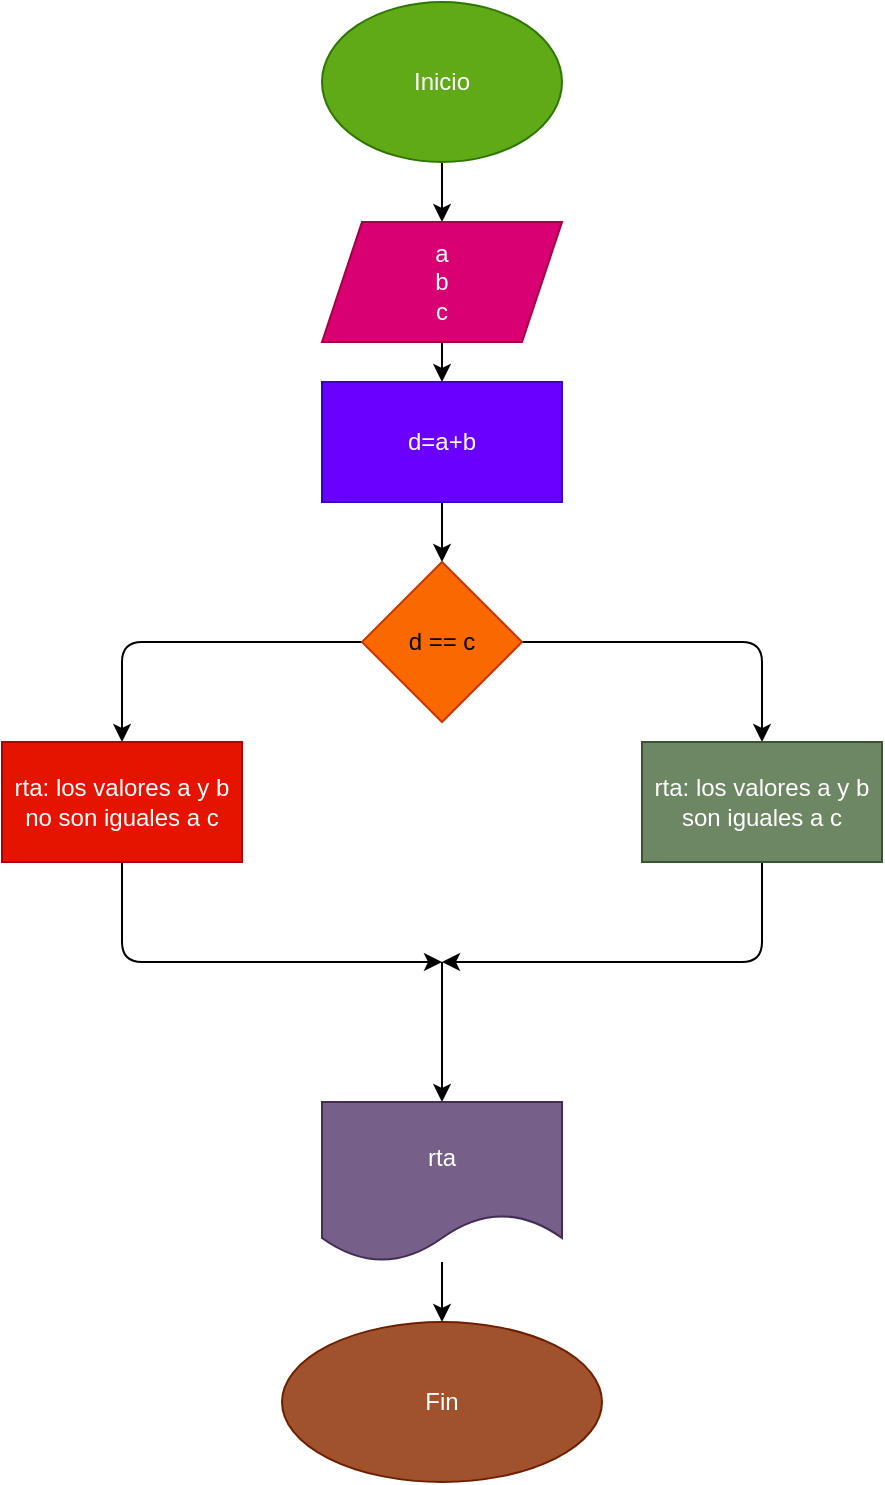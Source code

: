 <mxfile>
    <diagram id="ceRuGkQexp4ua0GVOmkb" name="Página-1">
        <mxGraphModel dx="662" dy="461" grid="1" gridSize="10" guides="1" tooltips="1" connect="1" arrows="1" fold="1" page="1" pageScale="1" pageWidth="827" pageHeight="1169" math="0" shadow="0">
            <root>
                <mxCell id="0"/>
                <mxCell id="1" parent="0"/>
                <mxCell id="4" value="" style="edgeStyle=none;html=1;" edge="1" parent="1" source="2" target="3">
                    <mxGeometry relative="1" as="geometry"/>
                </mxCell>
                <mxCell id="2" value="Inicio" style="ellipse;whiteSpace=wrap;html=1;fillColor=#60a917;fontColor=#ffffff;strokeColor=#2D7600;" vertex="1" parent="1">
                    <mxGeometry x="260" width="120" height="80" as="geometry"/>
                </mxCell>
                <mxCell id="6" value="" style="edgeStyle=none;html=1;" edge="1" parent="1" source="3" target="5">
                    <mxGeometry relative="1" as="geometry"/>
                </mxCell>
                <mxCell id="3" value="a&lt;br&gt;b&lt;br&gt;c&lt;br&gt;" style="shape=parallelogram;perimeter=parallelogramPerimeter;whiteSpace=wrap;html=1;fixedSize=1;fillColor=#d80073;fontColor=#ffffff;strokeColor=#A50040;" vertex="1" parent="1">
                    <mxGeometry x="260" y="110" width="120" height="60" as="geometry"/>
                </mxCell>
                <mxCell id="8" value="" style="edgeStyle=none;html=1;" edge="1" parent="1" source="5" target="7">
                    <mxGeometry relative="1" as="geometry"/>
                </mxCell>
                <mxCell id="5" value="d=a+b" style="whiteSpace=wrap;html=1;fillColor=#6a00ff;fontColor=#ffffff;strokeColor=#3700CC;" vertex="1" parent="1">
                    <mxGeometry x="260" y="190" width="120" height="60" as="geometry"/>
                </mxCell>
                <mxCell id="10" value="" style="edgeStyle=none;html=1;" edge="1" parent="1" source="7" target="9">
                    <mxGeometry relative="1" as="geometry">
                        <Array as="points">
                            <mxPoint x="480" y="320"/>
                        </Array>
                    </mxGeometry>
                </mxCell>
                <mxCell id="12" value="" style="edgeStyle=none;html=1;" edge="1" parent="1" source="7" target="11">
                    <mxGeometry relative="1" as="geometry">
                        <Array as="points">
                            <mxPoint x="160" y="320"/>
                        </Array>
                    </mxGeometry>
                </mxCell>
                <mxCell id="7" value="d == c" style="rhombus;whiteSpace=wrap;html=1;fillColor=#fa6800;fontColor=#000000;strokeColor=#C73500;" vertex="1" parent="1">
                    <mxGeometry x="280" y="280" width="80" height="80" as="geometry"/>
                </mxCell>
                <mxCell id="14" style="edgeStyle=none;html=1;" edge="1" parent="1" source="9">
                    <mxGeometry relative="1" as="geometry">
                        <mxPoint x="320" y="480" as="targetPoint"/>
                        <Array as="points">
                            <mxPoint x="480" y="480"/>
                        </Array>
                    </mxGeometry>
                </mxCell>
                <mxCell id="9" value="rta: los valores a y b son iguales a c" style="whiteSpace=wrap;html=1;fillColor=#6d8764;fontColor=#ffffff;strokeColor=#3A5431;" vertex="1" parent="1">
                    <mxGeometry x="420" y="370" width="120" height="60" as="geometry"/>
                </mxCell>
                <mxCell id="13" style="edgeStyle=none;html=1;" edge="1" parent="1" source="11">
                    <mxGeometry relative="1" as="geometry">
                        <mxPoint x="320" y="480" as="targetPoint"/>
                        <Array as="points">
                            <mxPoint x="160" y="480"/>
                        </Array>
                    </mxGeometry>
                </mxCell>
                <mxCell id="11" value="rta: los valores a y b no son iguales a c" style="whiteSpace=wrap;html=1;fillColor=#e51400;fontColor=#ffffff;strokeColor=#B20000;" vertex="1" parent="1">
                    <mxGeometry x="100" y="370" width="120" height="60" as="geometry"/>
                </mxCell>
                <mxCell id="15" value="" style="endArrow=classic;html=1;entryX=0.5;entryY=0;entryDx=0;entryDy=0;" edge="1" parent="1" target="16">
                    <mxGeometry width="50" height="50" relative="1" as="geometry">
                        <mxPoint x="320" y="480" as="sourcePoint"/>
                        <mxPoint x="320" y="540" as="targetPoint"/>
                    </mxGeometry>
                </mxCell>
                <mxCell id="18" value="" style="edgeStyle=none;html=1;" edge="1" parent="1" source="16" target="17">
                    <mxGeometry relative="1" as="geometry"/>
                </mxCell>
                <mxCell id="16" value="rta" style="shape=document;whiteSpace=wrap;html=1;boundedLbl=1;fillColor=#76608a;fontColor=#ffffff;strokeColor=#432D57;" vertex="1" parent="1">
                    <mxGeometry x="260" y="550" width="120" height="80" as="geometry"/>
                </mxCell>
                <mxCell id="17" value="Fin" style="ellipse;whiteSpace=wrap;html=1;fillColor=#a0522d;fontColor=#ffffff;strokeColor=#6D1F00;" vertex="1" parent="1">
                    <mxGeometry x="240" y="660" width="160" height="80" as="geometry"/>
                </mxCell>
            </root>
        </mxGraphModel>
    </diagram>
</mxfile>